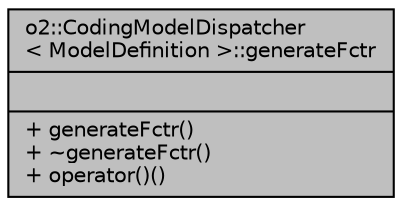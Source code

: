 digraph "o2::CodingModelDispatcher&lt; ModelDefinition &gt;::generateFctr"
{
 // INTERACTIVE_SVG=YES
  bgcolor="transparent";
  edge [fontname="Helvetica",fontsize="10",labelfontname="Helvetica",labelfontsize="10"];
  node [fontname="Helvetica",fontsize="10",shape=record];
  Node1 [label="{o2::CodingModelDispatcher\l\< ModelDefinition \>::generateFctr\n||+ generateFctr()\l+ ~generateFctr()\l+ operator()()\l}",height=0.2,width=0.4,color="black", fillcolor="grey75", style="filled" fontcolor="black"];
}
